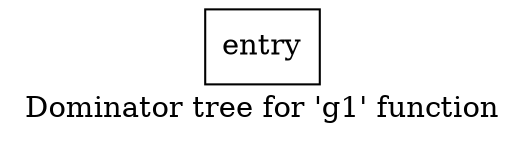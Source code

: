 digraph "Dominator tree for 'g1' function" {
	label="Dominator tree for 'g1' function";

	Node0x16c2cd0 [shape=record,label="{entry}"];
}
